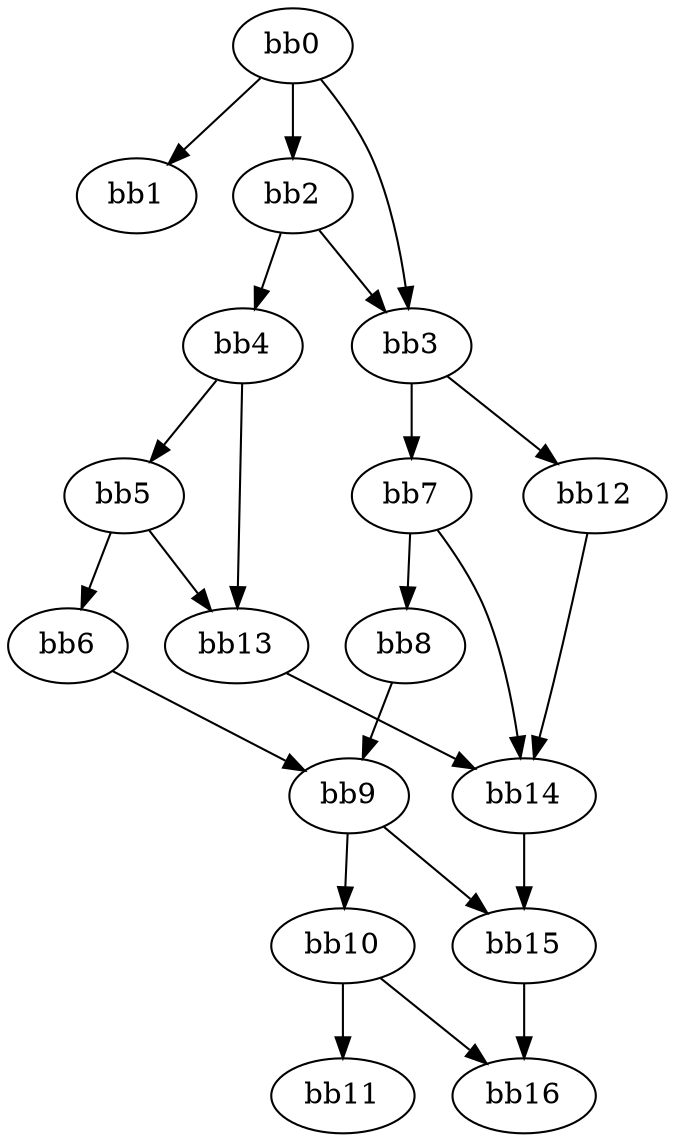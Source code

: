 digraph {
    0 [ label = "bb0\l" ]
    1 [ label = "bb1\l" ]
    2 [ label = "bb2\l" ]
    3 [ label = "bb3\l" ]
    4 [ label = "bb4\l" ]
    5 [ label = "bb5\l" ]
    6 [ label = "bb6\l" ]
    7 [ label = "bb7\l" ]
    8 [ label = "bb8\l" ]
    9 [ label = "bb9\l" ]
    10 [ label = "bb10\l" ]
    11 [ label = "bb11\l" ]
    12 [ label = "bb12\l" ]
    13 [ label = "bb13\l" ]
    14 [ label = "bb14\l" ]
    15 [ label = "bb15\l" ]
    16 [ label = "bb16\l" ]
    0 -> 1 [ ]
    0 -> 2 [ ]
    0 -> 3 [ ]
    2 -> 3 [ ]
    2 -> 4 [ ]
    3 -> 7 [ ]
    3 -> 12 [ ]
    4 -> 5 [ ]
    4 -> 13 [ ]
    5 -> 6 [ ]
    5 -> 13 [ ]
    6 -> 9 [ ]
    7 -> 8 [ ]
    7 -> 14 [ ]
    8 -> 9 [ ]
    9 -> 10 [ ]
    9 -> 15 [ ]
    10 -> 11 [ ]
    10 -> 16 [ ]
    12 -> 14 [ ]
    13 -> 14 [ ]
    14 -> 15 [ ]
    15 -> 16 [ ]
}

